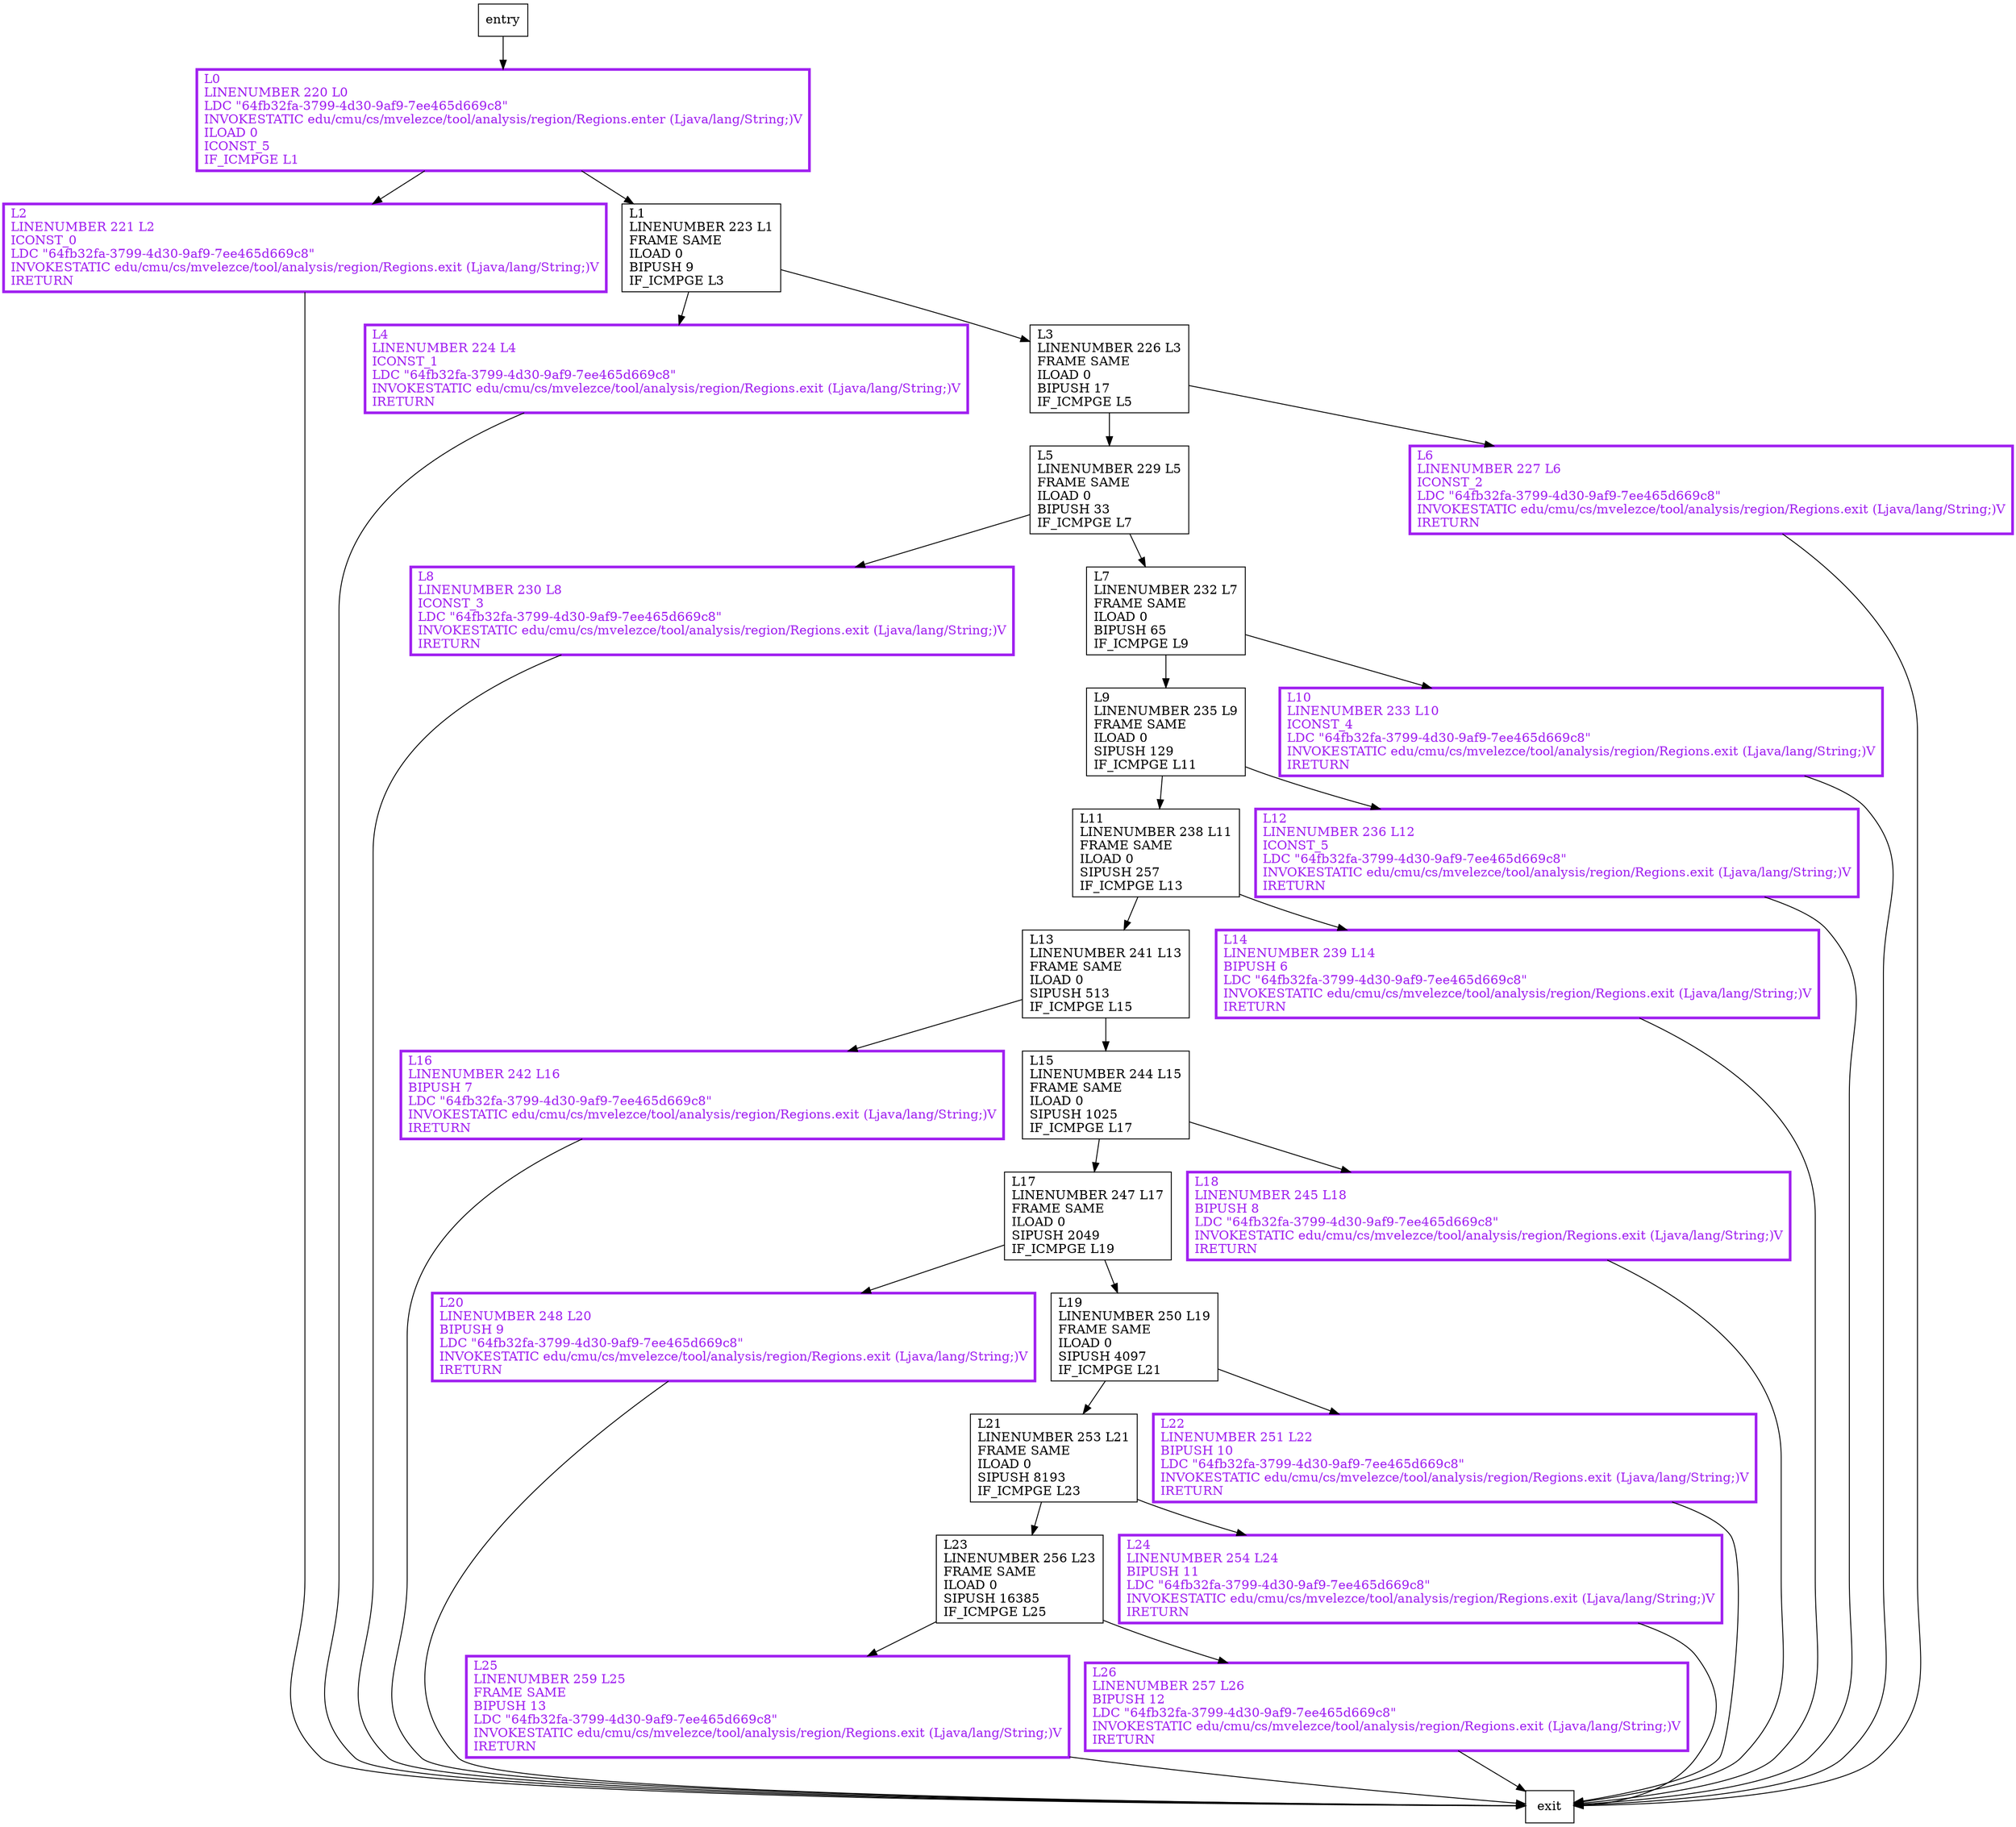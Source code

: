digraph distExtraBits {
node [shape=record];
1264683620 [label="L17\lLINENUMBER 247 L17\lFRAME SAME\lILOAD 0\lSIPUSH 2049\lIF_ICMPGE L19\l"];
717012792 [label="L9\lLINENUMBER 235 L9\lFRAME SAME\lILOAD 0\lSIPUSH 129\lIF_ICMPGE L11\l"];
1627161778 [label="L16\lLINENUMBER 242 L16\lBIPUSH 7\lLDC \"64fb32fa-3799-4d30-9af9-7ee465d669c8\"\lINVOKESTATIC edu/cmu/cs/mvelezce/tool/analysis/region/Regions.exit (Ljava/lang/String;)V\lIRETURN\l"];
343957430 [label="L5\lLINENUMBER 229 L5\lFRAME SAME\lILOAD 0\lBIPUSH 33\lIF_ICMPGE L7\l"];
97897581 [label="L13\lLINENUMBER 241 L13\lFRAME SAME\lILOAD 0\lSIPUSH 513\lIF_ICMPGE L15\l"];
944768979 [label="L25\lLINENUMBER 259 L25\lFRAME SAME\lBIPUSH 13\lLDC \"64fb32fa-3799-4d30-9af9-7ee465d669c8\"\lINVOKESTATIC edu/cmu/cs/mvelezce/tool/analysis/region/Regions.exit (Ljava/lang/String;)V\lIRETURN\l"];
691668601 [label="L2\lLINENUMBER 221 L2\lICONST_0\lLDC \"64fb32fa-3799-4d30-9af9-7ee465d669c8\"\lINVOKESTATIC edu/cmu/cs/mvelezce/tool/analysis/region/Regions.exit (Ljava/lang/String;)V\lIRETURN\l"];
1331336323 [label="L11\lLINENUMBER 238 L11\lFRAME SAME\lILOAD 0\lSIPUSH 257\lIF_ICMPGE L13\l"];
943910452 [label="L21\lLINENUMBER 253 L21\lFRAME SAME\lILOAD 0\lSIPUSH 8193\lIF_ICMPGE L23\l"];
1836096145 [label="L6\lLINENUMBER 227 L6\lICONST_2\lLDC \"64fb32fa-3799-4d30-9af9-7ee465d669c8\"\lINVOKESTATIC edu/cmu/cs/mvelezce/tool/analysis/region/Regions.exit (Ljava/lang/String;)V\lIRETURN\l"];
215855440 [label="L1\lLINENUMBER 223 L1\lFRAME SAME\lILOAD 0\lBIPUSH 9\lIF_ICMPGE L3\l"];
1079031617 [label="L18\lLINENUMBER 245 L18\lBIPUSH 8\lLDC \"64fb32fa-3799-4d30-9af9-7ee465d669c8\"\lINVOKESTATIC edu/cmu/cs/mvelezce/tool/analysis/region/Regions.exit (Ljava/lang/String;)V\lIRETURN\l"];
1247805281 [label="L12\lLINENUMBER 236 L12\lICONST_5\lLDC \"64fb32fa-3799-4d30-9af9-7ee465d669c8\"\lINVOKESTATIC edu/cmu/cs/mvelezce/tool/analysis/region/Regions.exit (Ljava/lang/String;)V\lIRETURN\l"];
2112732354 [label="L22\lLINENUMBER 251 L22\lBIPUSH 10\lLDC \"64fb32fa-3799-4d30-9af9-7ee465d669c8\"\lINVOKESTATIC edu/cmu/cs/mvelezce/tool/analysis/region/Regions.exit (Ljava/lang/String;)V\lIRETURN\l"];
1309189719 [label="L14\lLINENUMBER 239 L14\lBIPUSH 6\lLDC \"64fb32fa-3799-4d30-9af9-7ee465d669c8\"\lINVOKESTATIC edu/cmu/cs/mvelezce/tool/analysis/region/Regions.exit (Ljava/lang/String;)V\lIRETURN\l"];
1408730171 [label="L23\lLINENUMBER 256 L23\lFRAME SAME\lILOAD 0\lSIPUSH 16385\lIF_ICMPGE L25\l"];
1966483313 [label="L4\lLINENUMBER 224 L4\lICONST_1\lLDC \"64fb32fa-3799-4d30-9af9-7ee465d669c8\"\lINVOKESTATIC edu/cmu/cs/mvelezce/tool/analysis/region/Regions.exit (Ljava/lang/String;)V\lIRETURN\l"];
304147314 [label="L3\lLINENUMBER 226 L3\lFRAME SAME\lILOAD 0\lBIPUSH 17\lIF_ICMPGE L5\l"];
2142726412 [label="L20\lLINENUMBER 248 L20\lBIPUSH 9\lLDC \"64fb32fa-3799-4d30-9af9-7ee465d669c8\"\lINVOKESTATIC edu/cmu/cs/mvelezce/tool/analysis/region/Regions.exit (Ljava/lang/String;)V\lIRETURN\l"];
390883392 [label="L24\lLINENUMBER 254 L24\lBIPUSH 11\lLDC \"64fb32fa-3799-4d30-9af9-7ee465d669c8\"\lINVOKESTATIC edu/cmu/cs/mvelezce/tool/analysis/region/Regions.exit (Ljava/lang/String;)V\lIRETURN\l"];
1020734203 [label="L8\lLINENUMBER 230 L8\lICONST_3\lLDC \"64fb32fa-3799-4d30-9af9-7ee465d669c8\"\lINVOKESTATIC edu/cmu/cs/mvelezce/tool/analysis/region/Regions.exit (Ljava/lang/String;)V\lIRETURN\l"];
2023655222 [label="L7\lLINENUMBER 232 L7\lFRAME SAME\lILOAD 0\lBIPUSH 65\lIF_ICMPGE L9\l"];
1441652121 [label="L15\lLINENUMBER 244 L15\lFRAME SAME\lILOAD 0\lSIPUSH 1025\lIF_ICMPGE L17\l"];
676050871 [label="L26\lLINENUMBER 257 L26\lBIPUSH 12\lLDC \"64fb32fa-3799-4d30-9af9-7ee465d669c8\"\lINVOKESTATIC edu/cmu/cs/mvelezce/tool/analysis/region/Regions.exit (Ljava/lang/String;)V\lIRETURN\l"];
269414376 [label="L0\lLINENUMBER 220 L0\lLDC \"64fb32fa-3799-4d30-9af9-7ee465d669c8\"\lINVOKESTATIC edu/cmu/cs/mvelezce/tool/analysis/region/Regions.enter (Ljava/lang/String;)V\lILOAD 0\lICONST_5\lIF_ICMPGE L1\l"];
2070592455 [label="L19\lLINENUMBER 250 L19\lFRAME SAME\lILOAD 0\lSIPUSH 4097\lIF_ICMPGE L21\l"];
1131482348 [label="L10\lLINENUMBER 233 L10\lICONST_4\lLDC \"64fb32fa-3799-4d30-9af9-7ee465d669c8\"\lINVOKESTATIC edu/cmu/cs/mvelezce/tool/analysis/region/Regions.exit (Ljava/lang/String;)V\lIRETURN\l"];
entry;
exit;
1264683620 -> 2070592455;
1264683620 -> 2142726412;
717012792 -> 1331336323;
717012792 -> 1247805281;
1627161778 -> exit;
343957430 -> 1020734203;
343957430 -> 2023655222;
97897581 -> 1441652121;
97897581 -> 1627161778;
944768979 -> exit;
691668601 -> exit;
1331336323 -> 97897581;
1331336323 -> 1309189719;
943910452 -> 1408730171;
943910452 -> 390883392;
1836096145 -> exit;
215855440 -> 1966483313;
215855440 -> 304147314;
1079031617 -> exit;
1247805281 -> exit;
2112732354 -> exit;
1309189719 -> exit;
1408730171 -> 944768979;
1408730171 -> 676050871;
1966483313 -> exit;
304147314 -> 1836096145;
304147314 -> 343957430;
2142726412 -> exit;
390883392 -> exit;
1020734203 -> exit;
entry -> 269414376;
2023655222 -> 717012792;
2023655222 -> 1131482348;
1441652121 -> 1264683620;
1441652121 -> 1079031617;
676050871 -> exit;
269414376 -> 691668601;
269414376 -> 215855440;
2070592455 -> 943910452;
2070592455 -> 2112732354;
1131482348 -> exit;
1309189719[fontcolor="purple", penwidth=3, color="purple"];
1966483313[fontcolor="purple", penwidth=3, color="purple"];
1627161778[fontcolor="purple", penwidth=3, color="purple"];
2142726412[fontcolor="purple", penwidth=3, color="purple"];
390883392[fontcolor="purple", penwidth=3, color="purple"];
944768979[fontcolor="purple", penwidth=3, color="purple"];
1020734203[fontcolor="purple", penwidth=3, color="purple"];
691668601[fontcolor="purple", penwidth=3, color="purple"];
676050871[fontcolor="purple", penwidth=3, color="purple"];
1836096145[fontcolor="purple", penwidth=3, color="purple"];
269414376[fontcolor="purple", penwidth=3, color="purple"];
1079031617[fontcolor="purple", penwidth=3, color="purple"];
1131482348[fontcolor="purple", penwidth=3, color="purple"];
1247805281[fontcolor="purple", penwidth=3, color="purple"];
2112732354[fontcolor="purple", penwidth=3, color="purple"];
}
